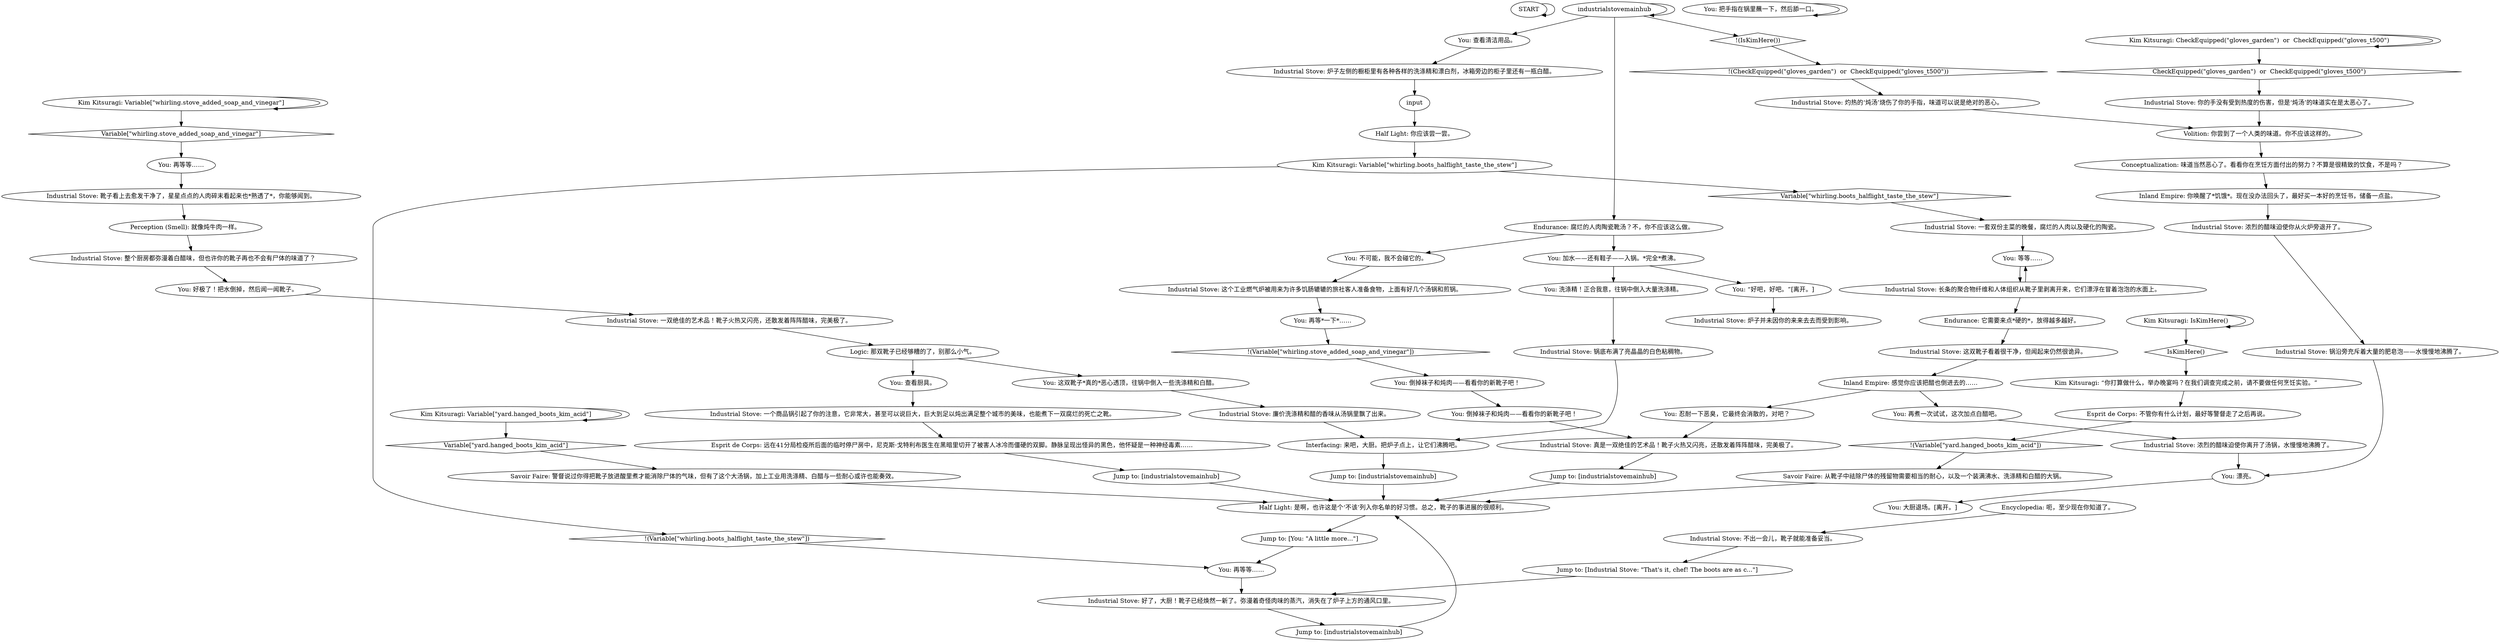 # WHIRLING F1 / INDUSTRIAL STOVE
# You can use the stove to boil the hanged man's boots when Kim is not around.
# ==================================================
digraph G {
	  0 [label="START"];
	  1 [label="input"];
	  2 [label="Endurance: 它需要来点*硬的*，放得越多越好。"];
	  3 [label="You: 漂亮。"];
	  4 [label="You: 等等……"];
	  5 [label="You: 再等等……"];
	  6 [label="You: 倒掉袜子和炖肉——看看你的新靴子吧！"];
	  7 [label="Industrial Stove: 这双靴子看着很干净，但闻起来仍然很诡异。"];
	  8 [label="Logic: 那双靴子已经够糟的了，别那么小气。"];
	  9 [label="Jump to: [industrialstovemainhub]"];
	  10 [label="Kim Kitsuragi: Variable[\"whirling.stove_added_soap_and_vinegar\"]"];
	  11 [label="Variable[\"whirling.stove_added_soap_and_vinegar\"]", shape=diamond];
	  12 [label="!(Variable[\"whirling.stove_added_soap_and_vinegar\"])", shape=diamond];
	  13 [label="Industrial Stove: 整个厨房都弥漫着白醋味，但也许你的靴子再也不会有尸体的味道了？"];
	  14 [label="Half Light: 你应该尝一尝。"];
	  15 [label="Industrial Stove: 这个工业燃气炉被用来为许多饥肠辘辘的旅社客人准备食物，上面有好几个汤锅和煎锅。"];
	  16 [label="Half Light: 是啊，也许这是个‘不该’列入你名单的好习惯。总之，靴子的事进展的很顺利。"];
	  17 [label="industrialstovemainhub"];
	  18 [label="You: 查看厨具。"];
	  19 [label="You: 洗涤精！正合我意，往锅中倒入大量洗涤精。"];
	  20 [label="Industrial Stove: 锅沿旁充斥着大量的肥皂泡——水慢慢地沸腾了。"];
	  21 [label="You: 再等*一下*……"];
	  22 [label="Kim Kitsuragi: IsKimHere()"];
	  23 [label="IsKimHere()", shape=diamond];
	  24 [label="!(IsKimHere())", shape=diamond];
	  25 [label="You: 大厨退场。[离开。]"];
	  26 [label="Industrial Stove: 一套双份主菜的晚餐，腐烂的人肉以及硬化的陶瓷。"];
	  27 [label="Endurance: 腐烂的人肉陶瓷靴汤？不，你不应该这么做。"];
	  28 [label="You: 加水——还有鞋子——入锅。*完全*煮沸。"];
	  29 [label="You: 把手指在锅里蘸一下，然后舔一口。"];
	  30 [label="Kim Kitsuragi: CheckEquipped(\"gloves_garden\")  or  CheckEquipped(\"gloves_t500\")"];
	  31 [label="CheckEquipped(\"gloves_garden\")  or  CheckEquipped(\"gloves_t500\")", shape=diamond];
	  32 [label="!(CheckEquipped(\"gloves_garden\")  or  CheckEquipped(\"gloves_t500\"))", shape=diamond];
	  33 [label="Kim Kitsuragi: Variable[\"yard.hanged_boots_kim_acid\"]"];
	  34 [label="Variable[\"yard.hanged_boots_kim_acid\"]", shape=diamond];
	  35 [label="!(Variable[\"yard.hanged_boots_kim_acid\"])", shape=diamond];
	  36 [label="You: “好吧，好吧。”[离开。]"];
	  37 [label="Industrial Stove: 浓烈的醋味迫使你离开了汤锅，水慢慢地沸腾了。"];
	  38 [label="Industrial Stove: 浓烈的醋味迫使你从火炉旁退开了。"];
	  39 [label="Encyclopedia: 呃，至少现在你知道了。"];
	  40 [label="You: 忍耐一下恶臭，它最终会消散的，对吧？"];
	  41 [label="Jump to: [industrialstovemainhub]"];
	  42 [label="Jump to: [Industrial Stove: \"That's it, chef! The boots are as c...\"]"];
	  43 [label="Savoir Faire: 从靴子中祛除尸体的残留物需要相当的耐心，以及一个装满沸水、洗涤精和白醋的大锅。"];
	  44 [label="Industrial Stove: 长条的聚合物纤维和人体组织从靴子里剥离开来，它们漂浮在冒着泡泡的水面上。"];
	  45 [label="Industrial Stove: 锅底布满了亮晶晶的白色粘稠物。"];
	  46 [label="Esprit de Corps: 远在41分局检疫所后面的临时停尸房中，尼克斯·戈特利布医生在黑暗里切开了被害人冰冷而僵硬的双脚。静脉呈现出怪异的黑色，他怀疑是一种神经毒素……"];
	  47 [label="You: 不可能，我不会碰它的。"];
	  48 [label="Industrial Stove: 不出一会儿，靴子就能准备妥当。"];
	  49 [label="Jump to: [You: \"A little more...\"]"];
	  50 [label="Industrial Stove: 炉子并未因你的来来去去而受到影响。"];
	  51 [label="Industrial Stove: 一个商品锅引起了你的注意，它非常大，甚至可以说巨大，巨大到足以炖出满足整个城市的美味，也能煮下一双腐烂的死亡之靴。"];
	  52 [label="Industrial Stove: 靴子看上去愈发干净了，星星点点的人肉碎末看起来也*熟透了*，你能够闻到。"];
	  53 [label="You: 好极了！把水倒掉，然后闻一闻靴子。"];
	  54 [label="Conceptualization: 味道当然恶心了。看看你在烹饪方面付出的努力？不算是很精致的饮食，不是吗？"];
	  55 [label="Savoir Faire: 警督说过你得把靴子放进酸里煮才能消除尸体的气味，但有了这个大汤锅，加上工业用洗涤精、白醋与一些耐心或许也能奏效。"];
	  56 [label="You: 查看清洁用品。"];
	  57 [label="Esprit de Corps: 不管你有什么计划，最好等警督走了之后再说。"];
	  58 [label="Volition: 你尝到了一个人类的味道。你不应该这样的。"];
	  59 [label="Kim Kitsuragi: “你打算做什么，举办晚宴吗？在我们调查完成之前，请不要做任何烹饪实验。”"];
	  60 [label="Inland Empire: 你唤醒了*饥饿*。现在没办法回头了，最好买一本好的烹饪书，储备一点盐。"];
	  61 [label="Inland Empire: 感觉你应该把醋也倒进去的……"];
	  62 [label="Jump to: [industrialstovemainhub]"];
	  63 [label="Industrial Stove: 灼热的‘炖汤’烧伤了你的手指，味道可以说是绝对的恶心。"];
	  64 [label="Industrial Stove: 你的手没有受到热度的伤害，但是‘炖汤’的味道实在是太恶心了。"];
	  65 [label="You: 再等等……"];
	  66 [label="Industrial Stove: 好了，大厨！靴子已经焕然一新了。弥漫着奇怪肉味的蒸汽，消失在了炉子上方的通风口里。"];
	  67 [label="Perception (Smell): 就像炖牛肉一样。"];
	  68 [label="You: 这双靴子*真的*恶心透顶，往锅中倒入一些洗涤精和白醋。"];
	  69 [label="Industrial Stove: 一双绝佳的艺术品！靴子火热又闪亮，还散发着阵阵醋味，完美极了。"];
	  70 [label="You: 倒掉袜子和炖肉——看看你的新靴子吧！"];
	  71 [label="Jump to: [industrialstovemainhub]"];
	  72 [label="Kim Kitsuragi: Variable[\"whirling.boots_halflight_taste_the_stew\"]"];
	  73 [label="Variable[\"whirling.boots_halflight_taste_the_stew\"]", shape=diamond];
	  74 [label="!(Variable[\"whirling.boots_halflight_taste_the_stew\"])", shape=diamond];
	  75 [label="Interfacing: 来吧，大厨。把炉子点上，让它们沸腾吧。"];
	  76 [label="Industrial Stove: 炉子左侧的橱柜里有各种各样的洗涤精和漂白剂，冰箱旁边的柜子里还有一瓶白醋。"];
	  77 [label="Industrial Stove: 真是一双绝佳的艺术品！靴子火热又闪亮，还散发着阵阵醋味，完美极了。"];
	  78 [label="You: 再煮一次试试，这次加点白醋吧。"];
	  79 [label="Industrial Stove: 廉价洗涤精和醋的香味从汤锅里飘了出来。"];
	  0 -> 0
	  1 -> 14
	  2 -> 7
	  3 -> 25
	  4 -> 44
	  5 -> 52
	  6 -> 77
	  7 -> 61
	  8 -> 18
	  8 -> 68
	  9 -> 16
	  10 -> 10
	  10 -> 11
	  11 -> 5
	  12 -> 70
	  13 -> 53
	  14 -> 72
	  15 -> 21
	  16 -> 49
	  17 -> 56
	  17 -> 17
	  17 -> 27
	  17 -> 24
	  18 -> 51
	  19 -> 45
	  20 -> 3
	  21 -> 12
	  22 -> 22
	  22 -> 23
	  23 -> 59
	  24 -> 32
	  26 -> 4
	  27 -> 28
	  27 -> 47
	  28 -> 19
	  28 -> 36
	  29 -> 29
	  30 -> 30
	  30 -> 31
	  31 -> 64
	  32 -> 63
	  33 -> 33
	  33 -> 34
	  34 -> 55
	  35 -> 43
	  36 -> 50
	  37 -> 3
	  38 -> 20
	  39 -> 48
	  40 -> 77
	  41 -> 16
	  42 -> 66
	  43 -> 16
	  44 -> 2
	  44 -> 4
	  45 -> 75
	  46 -> 62
	  47 -> 15
	  48 -> 42
	  49 -> 65
	  51 -> 46
	  52 -> 67
	  53 -> 69
	  54 -> 60
	  55 -> 16
	  56 -> 76
	  57 -> 35
	  58 -> 54
	  59 -> 57
	  60 -> 38
	  61 -> 40
	  61 -> 78
	  62 -> 16
	  63 -> 58
	  64 -> 58
	  65 -> 66
	  66 -> 9
	  67 -> 13
	  68 -> 79
	  69 -> 8
	  70 -> 6
	  71 -> 16
	  72 -> 73
	  72 -> 74
	  73 -> 26
	  74 -> 65
	  75 -> 71
	  76 -> 1
	  77 -> 41
	  78 -> 37
	  79 -> 75
}

